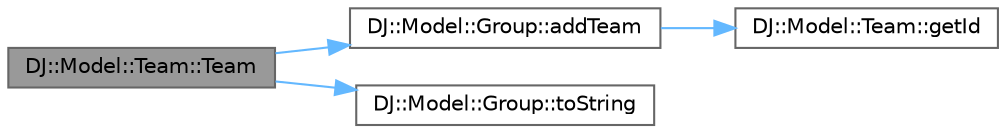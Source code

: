 digraph "DJ::Model::Team::Team"
{
 // LATEX_PDF_SIZE
  bgcolor="transparent";
  edge [fontname=Helvetica,fontsize=10,labelfontname=Helvetica,labelfontsize=10];
  node [fontname=Helvetica,fontsize=10,shape=box,height=0.2,width=0.4];
  rankdir="LR";
  Node1 [id="Node000001",label="DJ::Model::Team::Team",height=0.2,width=0.4,color="gray40", fillcolor="grey60", style="filled", fontcolor="black",tooltip="Constructs a new team."];
  Node1 -> Node2 [id="edge1_Node000001_Node000002",color="steelblue1",style="solid",tooltip=" "];
  Node2 [id="Node000002",label="DJ::Model::Group::addTeam",height=0.2,width=0.4,color="grey40", fillcolor="white", style="filled",URL="$class_d_j_1_1_model_1_1_group.html#a8d7a937065374ef0455a6abd6ea5f47b",tooltip="Add a team to this group."];
  Node2 -> Node3 [id="edge2_Node000002_Node000003",color="steelblue1",style="solid",tooltip=" "];
  Node3 [id="Node000003",label="DJ::Model::Team::getId",height=0.2,width=0.4,color="grey40", fillcolor="white", style="filled",URL="$class_d_j_1_1_model_1_1_team.html#a6b85821ac5b7848cefb20f7b60e37db1",tooltip="Returns the ID of this team."];
  Node1 -> Node4 [id="edge3_Node000001_Node000004",color="steelblue1",style="solid",tooltip=" "];
  Node4 [id="Node000004",label="DJ::Model::Group::toString",height=0.2,width=0.4,color="grey40", fillcolor="white", style="filled",URL="$class_d_j_1_1_model_1_1_group.html#a0c789edaf69a649c90dfb7e2f0299a02",tooltip="Returns a string representing this group."];
}
